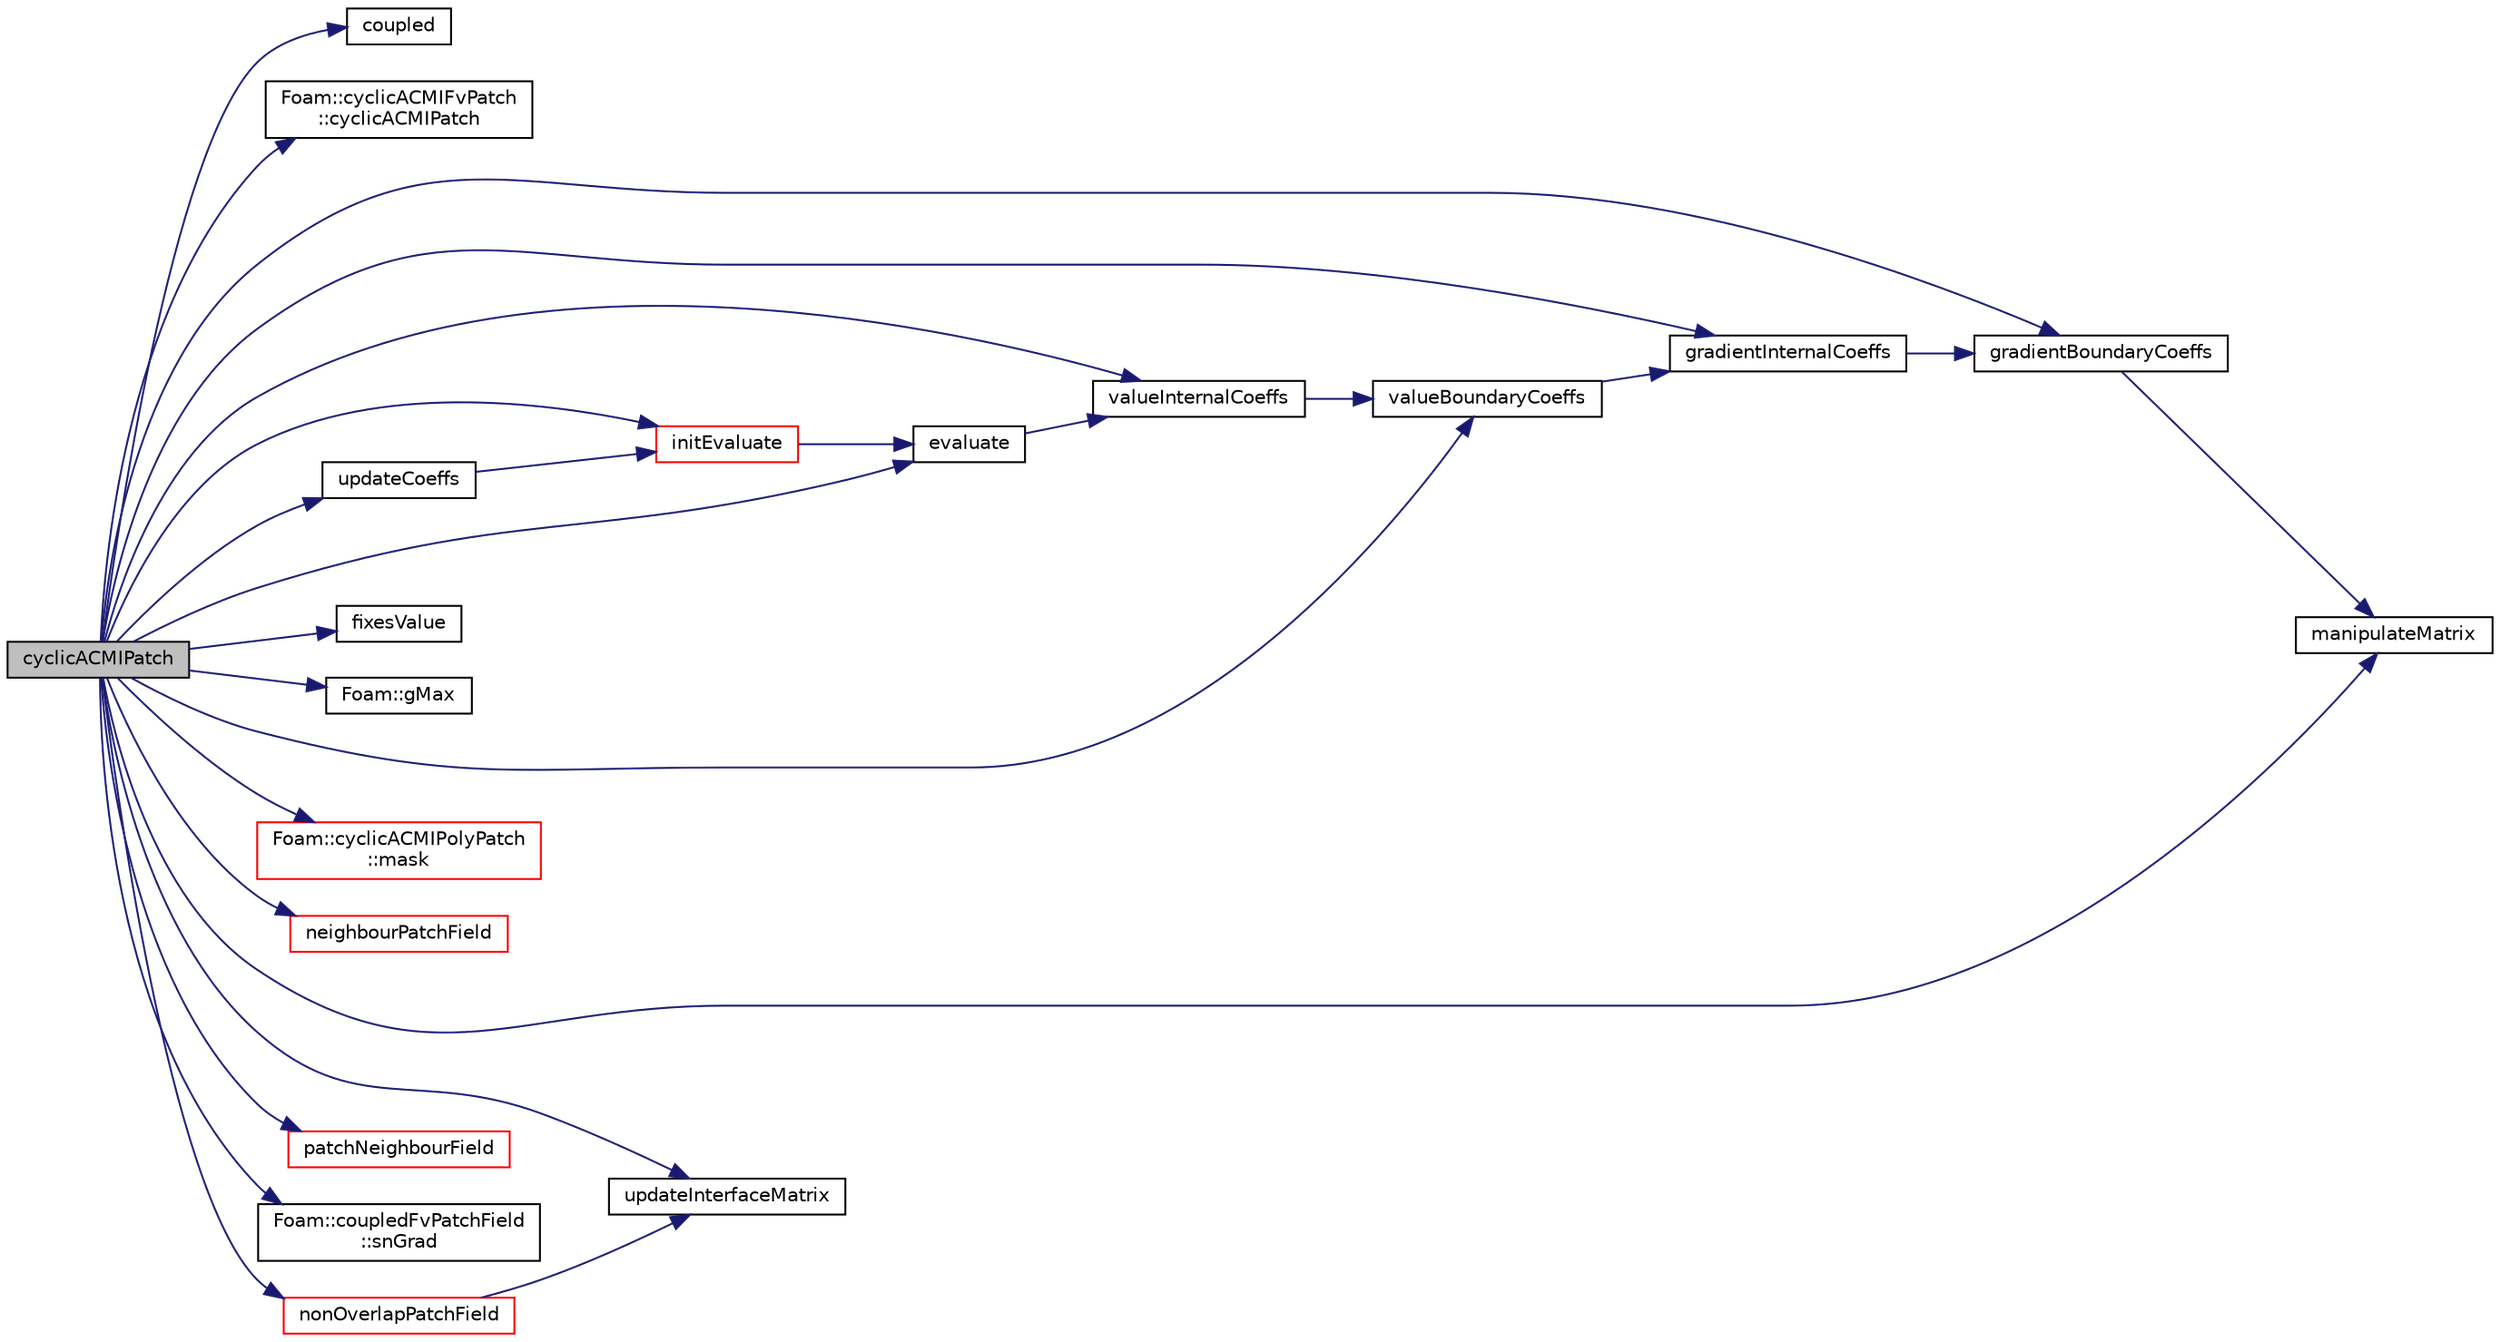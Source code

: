 digraph "cyclicACMIPatch"
{
  bgcolor="transparent";
  edge [fontname="Helvetica",fontsize="10",labelfontname="Helvetica",labelfontsize="10"];
  node [fontname="Helvetica",fontsize="10",shape=record];
  rankdir="LR";
  Node1 [label="cyclicACMIPatch",height=0.2,width=0.4,color="black", fillcolor="grey75", style="filled", fontcolor="black"];
  Node1 -> Node2 [color="midnightblue",fontsize="10",style="solid",fontname="Helvetica"];
  Node2 [label="coupled",height=0.2,width=0.4,color="black",URL="$a00463.html#acfe51ad7322334dcaa65f0cbdfe3b3c5",tooltip="Return true if coupled. Note that the underlying patch. "];
  Node1 -> Node3 [color="midnightblue",fontsize="10",style="solid",fontname="Helvetica"];
  Node3 [label="Foam::cyclicACMIFvPatch\l::cyclicACMIPatch",height=0.2,width=0.4,color="black",URL="$a00462.html#ad03a1336a4ae3957212a693300bd474c",tooltip="Return local reference cast into the cyclic patch. "];
  Node1 -> Node4 [color="midnightblue",fontsize="10",style="solid",fontname="Helvetica"];
  Node4 [label="evaluate",height=0.2,width=0.4,color="black",URL="$a00463.html#ab9de8baa38a38ec4603e74eb6d5f8f73",tooltip="Evaluate the patch field. "];
  Node4 -> Node5 [color="midnightblue",fontsize="10",style="solid",fontname="Helvetica"];
  Node5 [label="valueInternalCoeffs",height=0.2,width=0.4,color="black",URL="$a00463.html#aecf904aa82a487e651b8efadb674139d",tooltip="Return the matrix diagonal coefficients corresponding to the. "];
  Node5 -> Node6 [color="midnightblue",fontsize="10",style="solid",fontname="Helvetica"];
  Node6 [label="valueBoundaryCoeffs",height=0.2,width=0.4,color="black",URL="$a00463.html#ab888aee4a1cf1f3c166f3f509d249c6d",tooltip="Return the matrix source coefficients corresponding to the. "];
  Node6 -> Node7 [color="midnightblue",fontsize="10",style="solid",fontname="Helvetica"];
  Node7 [label="gradientInternalCoeffs",height=0.2,width=0.4,color="black",URL="$a00463.html#afab85eea79e3377f83b3c95c2e87b4e7",tooltip="Return the matrix diagonal coefficients corresponding to the. "];
  Node7 -> Node8 [color="midnightblue",fontsize="10",style="solid",fontname="Helvetica"];
  Node8 [label="gradientBoundaryCoeffs",height=0.2,width=0.4,color="black",URL="$a00463.html#a6f64f4454162fea1587ddd406e7de51e",tooltip="Return the matrix source coefficients corresponding to the. "];
  Node8 -> Node9 [color="midnightblue",fontsize="10",style="solid",fontname="Helvetica"];
  Node9 [label="manipulateMatrix",height=0.2,width=0.4,color="black",URL="$a00463.html#a918a7a9b6883ae2da430decb238332e0",tooltip="Manipulate matrix. "];
  Node1 -> Node10 [color="midnightblue",fontsize="10",style="solid",fontname="Helvetica"];
  Node10 [label="fixesValue",height=0.2,width=0.4,color="black",URL="$a00463.html#a9152d7ac14e99b9ab7d502f81a9373a4",tooltip="Return true if this patch field fixes a value. "];
  Node1 -> Node11 [color="midnightblue",fontsize="10",style="solid",fontname="Helvetica"];
  Node11 [label="Foam::gMax",height=0.2,width=0.4,color="black",URL="$a10974.html#ae8d631fb8e841947408bb711abfb1e67"];
  Node1 -> Node8 [color="midnightblue",fontsize="10",style="solid",fontname="Helvetica"];
  Node1 -> Node7 [color="midnightblue",fontsize="10",style="solid",fontname="Helvetica"];
  Node1 -> Node12 [color="midnightblue",fontsize="10",style="solid",fontname="Helvetica"];
  Node12 [label="initEvaluate",height=0.2,width=0.4,color="red",URL="$a00463.html#a65e53e9af7fa5ef0659db31b6d0763b0",tooltip="Initialise the evaluation of the patch field. "];
  Node12 -> Node4 [color="midnightblue",fontsize="10",style="solid",fontname="Helvetica"];
  Node1 -> Node9 [color="midnightblue",fontsize="10",style="solid",fontname="Helvetica"];
  Node1 -> Node13 [color="midnightblue",fontsize="10",style="solid",fontname="Helvetica"];
  Node13 [label="Foam::cyclicACMIPolyPatch\l::mask",height=0.2,width=0.4,color="red",URL="$a00471.html#a1e5b47cefdaa80e24f92c78c104bba8b",tooltip="Mask field where 1 = overlap, 0 = no-overlap. "];
  Node1 -> Node14 [color="midnightblue",fontsize="10",style="solid",fontname="Helvetica"];
  Node14 [label="neighbourPatchField",height=0.2,width=0.4,color="red",URL="$a00463.html#ab7447f5d67c21df1fcda281e82db397c",tooltip="Return reference to neighbour patchField. "];
  Node1 -> Node15 [color="midnightblue",fontsize="10",style="solid",fontname="Helvetica"];
  Node15 [label="nonOverlapPatchField",height=0.2,width=0.4,color="red",URL="$a00463.html#adf563159dabca4c8c66f2b8270bbcb5a",tooltip="Return reference to non-overlapping patchField. "];
  Node15 -> Node16 [color="midnightblue",fontsize="10",style="solid",fontname="Helvetica"];
  Node16 [label="updateInterfaceMatrix",height=0.2,width=0.4,color="black",URL="$a00463.html#a3b5b6785a1111fdddd5e701dbf498a34",tooltip="Update result field based on interface functionality. "];
  Node1 -> Node17 [color="midnightblue",fontsize="10",style="solid",fontname="Helvetica"];
  Node17 [label="patchNeighbourField",height=0.2,width=0.4,color="red",URL="$a00463.html#a8fe5ae87f45aa7d5548d6503d803e4f1",tooltip="Return neighbour coupled internal cell data. "];
  Node1 -> Node18 [color="midnightblue",fontsize="10",style="solid",fontname="Helvetica"];
  Node18 [label="Foam::coupledFvPatchField\l::snGrad",height=0.2,width=0.4,color="black",URL="$a00422.html#a8fad3499809abc76315bdd9b48584636",tooltip="Return patch-normal gradient. "];
  Node1 -> Node19 [color="midnightblue",fontsize="10",style="solid",fontname="Helvetica"];
  Node19 [label="updateCoeffs",height=0.2,width=0.4,color="black",URL="$a00463.html#a7e24eafac629d3733181cd942d4c902f",tooltip="Update the coefficients associated with the patch field. "];
  Node19 -> Node12 [color="midnightblue",fontsize="10",style="solid",fontname="Helvetica"];
  Node1 -> Node16 [color="midnightblue",fontsize="10",style="solid",fontname="Helvetica"];
  Node1 -> Node6 [color="midnightblue",fontsize="10",style="solid",fontname="Helvetica"];
  Node1 -> Node5 [color="midnightblue",fontsize="10",style="solid",fontname="Helvetica"];
}
